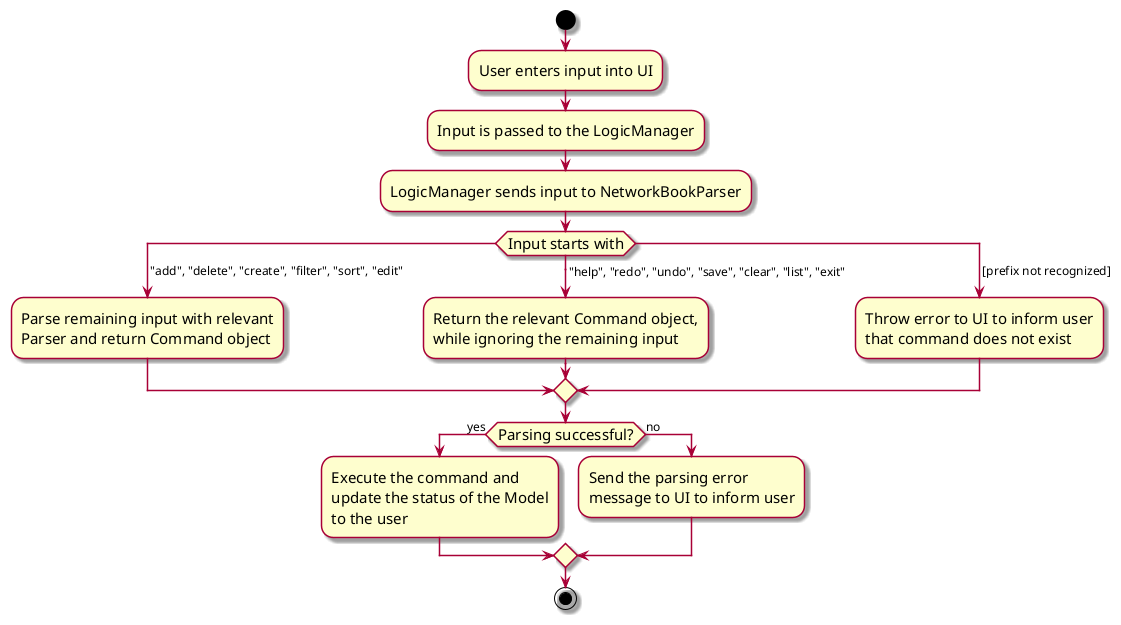 @startuml
skin rose
skinparam ActivityFontSize 15
skinparam ArrowFontSize 12
start
:User enters input into UI;
:Input is passed to the LogicManager;
:LogicManager sends input to NetworkBookParser;

'Since the beta syntax does not support placing the condition outside the
'diamond we place it as the true branch instead.

switch (Input starts with)
case ( "add", "delete", "create", "filter", "sort", "edit")
    :Parse remaining input with relevant
    Parser and return Command object;
case ( "help", "redo", "undo", "save", "clear", "list", "exit")
    :Return the relevant Command object,
    while ignoring the remaining input;
case ( [prefix not recognized])
    :Throw error to UI to inform user
    that command does not exist;
endswitch

if (Parsing successful?) is (yes) then
  :Execute the command and
  update the status of the Model
  to the user;
else (no)
  :Send the parsing error
  message to UI to inform user;
endif
stop
@enduml

